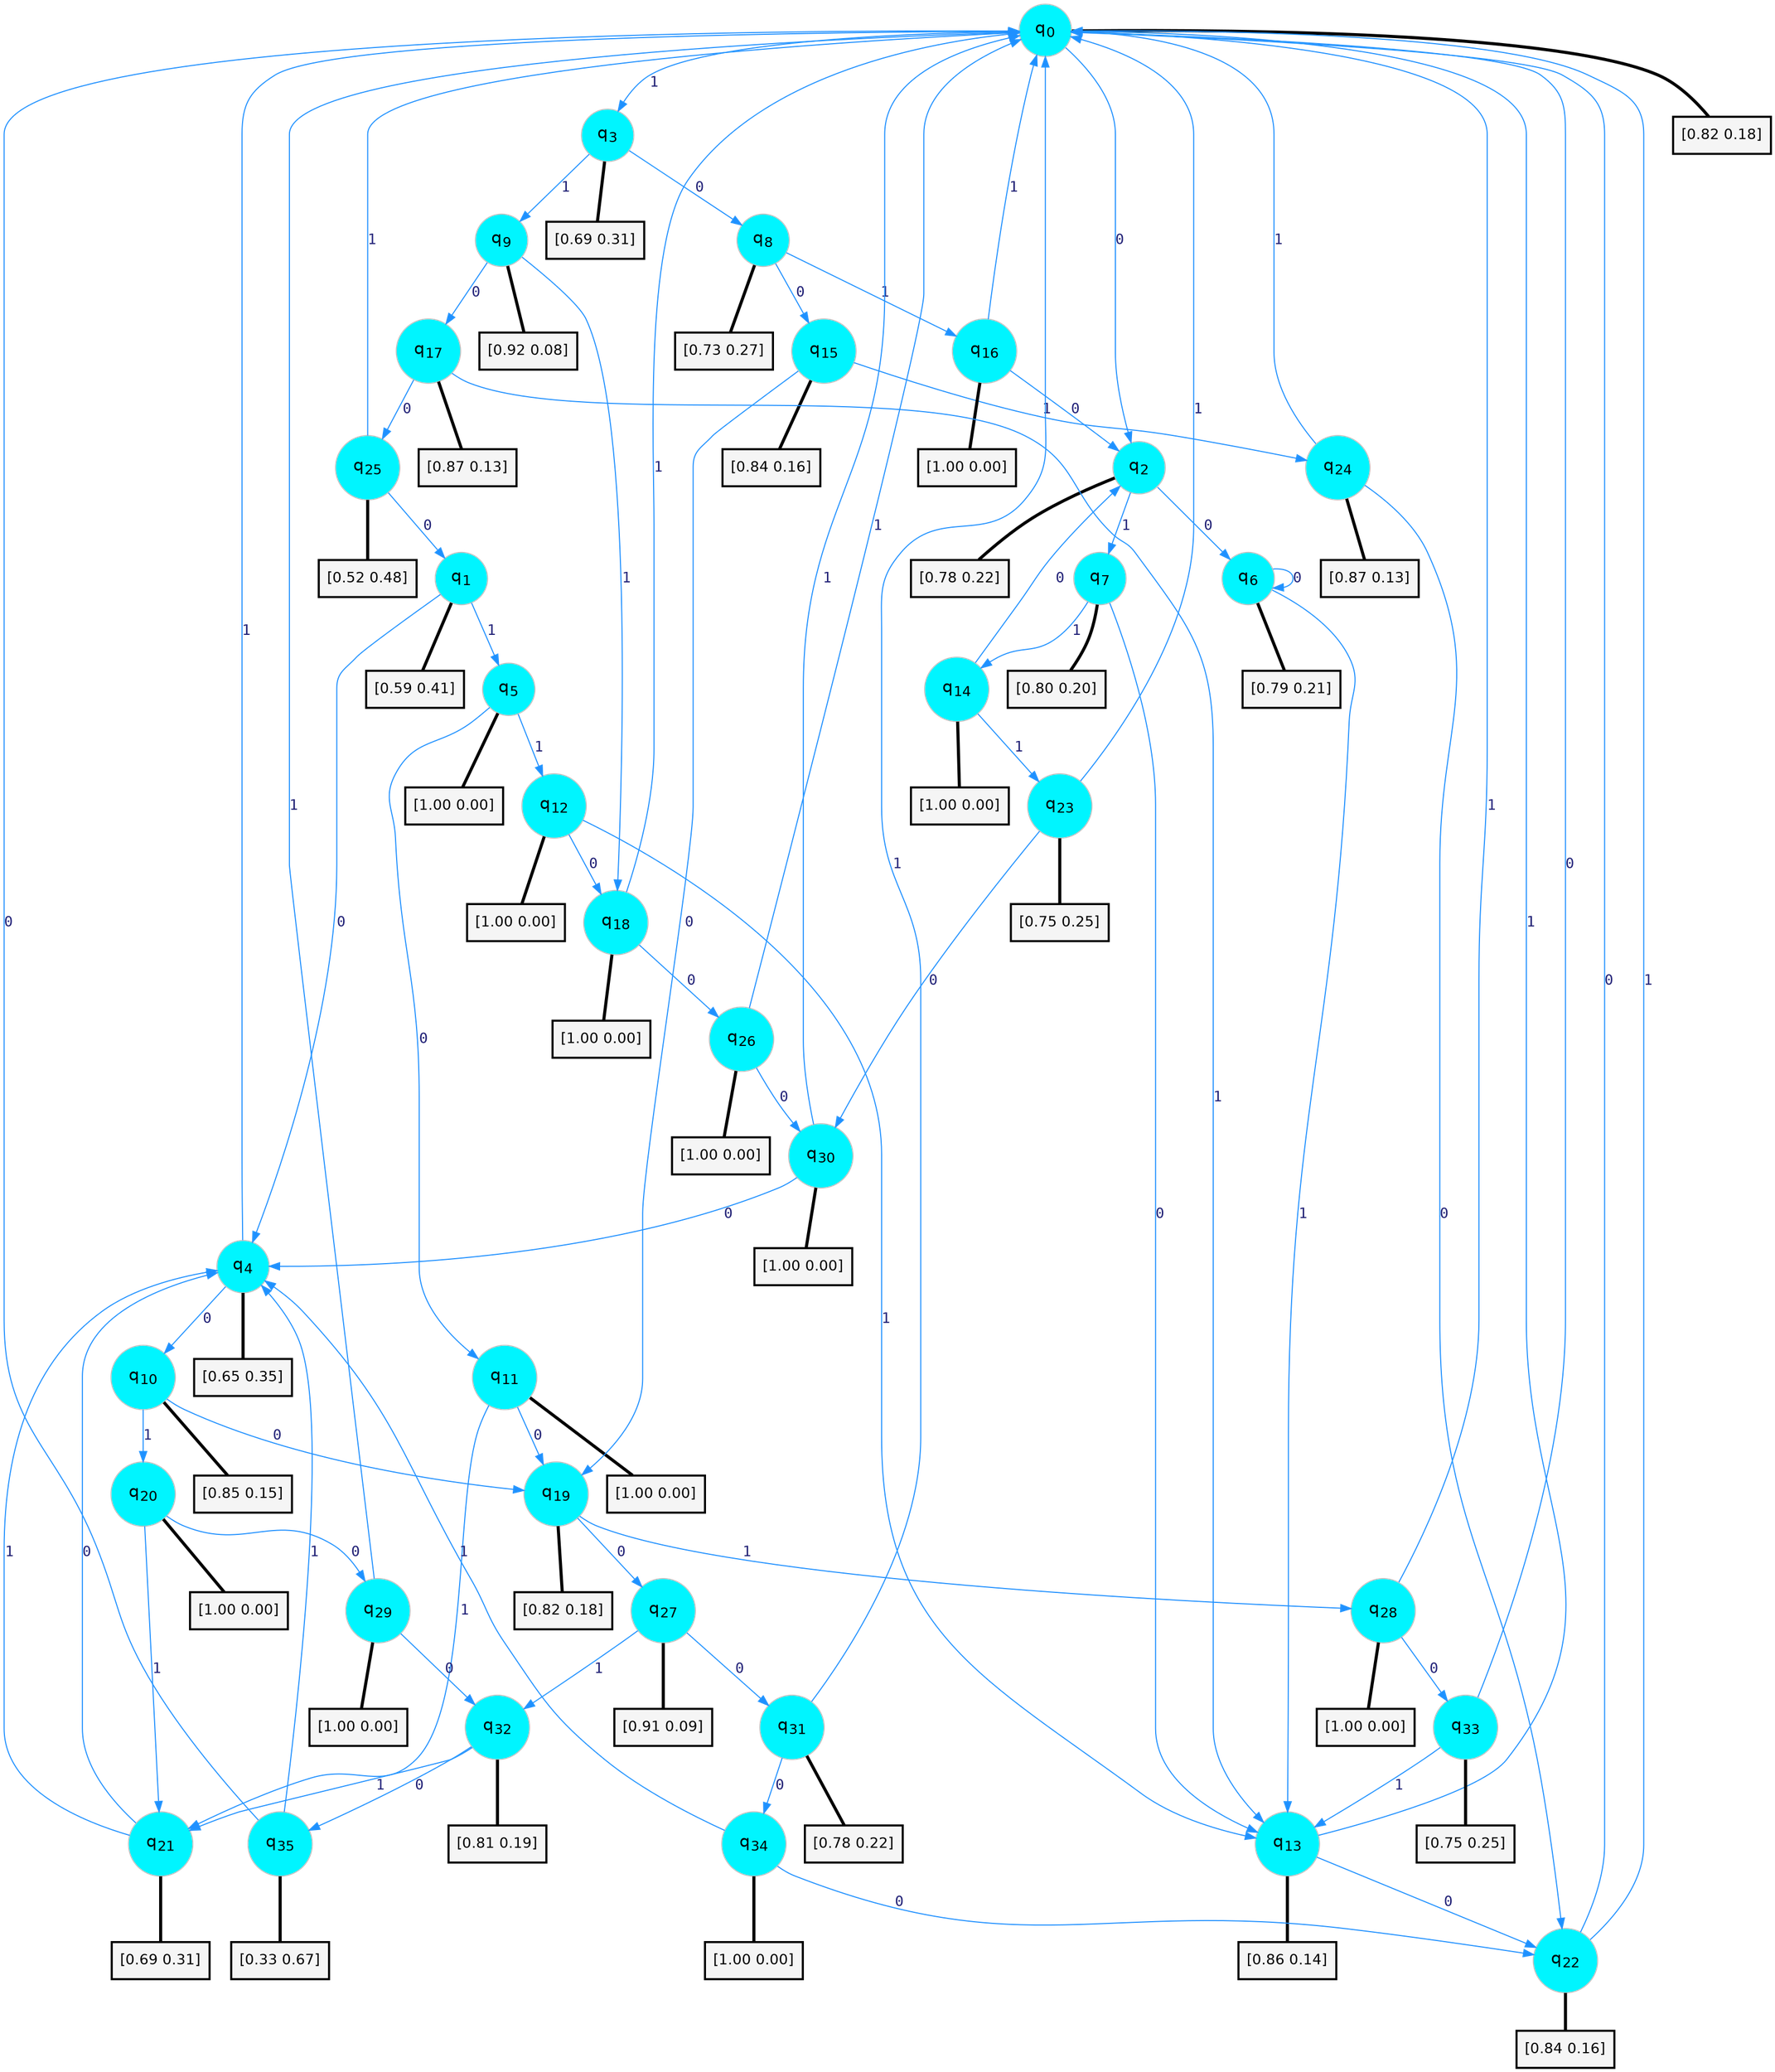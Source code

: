 digraph G {
graph [
bgcolor=transparent, dpi=300, rankdir=TD, size="40,25"];
node [
color=gray, fillcolor=turquoise1, fontcolor=black, fontname=Helvetica, fontsize=16, fontweight=bold, shape=circle, style=filled];
edge [
arrowsize=1, color=dodgerblue1, fontcolor=midnightblue, fontname=courier, fontweight=bold, penwidth=1, style=solid, weight=20];
0[label=<q<SUB>0</SUB>>];
1[label=<q<SUB>1</SUB>>];
2[label=<q<SUB>2</SUB>>];
3[label=<q<SUB>3</SUB>>];
4[label=<q<SUB>4</SUB>>];
5[label=<q<SUB>5</SUB>>];
6[label=<q<SUB>6</SUB>>];
7[label=<q<SUB>7</SUB>>];
8[label=<q<SUB>8</SUB>>];
9[label=<q<SUB>9</SUB>>];
10[label=<q<SUB>10</SUB>>];
11[label=<q<SUB>11</SUB>>];
12[label=<q<SUB>12</SUB>>];
13[label=<q<SUB>13</SUB>>];
14[label=<q<SUB>14</SUB>>];
15[label=<q<SUB>15</SUB>>];
16[label=<q<SUB>16</SUB>>];
17[label=<q<SUB>17</SUB>>];
18[label=<q<SUB>18</SUB>>];
19[label=<q<SUB>19</SUB>>];
20[label=<q<SUB>20</SUB>>];
21[label=<q<SUB>21</SUB>>];
22[label=<q<SUB>22</SUB>>];
23[label=<q<SUB>23</SUB>>];
24[label=<q<SUB>24</SUB>>];
25[label=<q<SUB>25</SUB>>];
26[label=<q<SUB>26</SUB>>];
27[label=<q<SUB>27</SUB>>];
28[label=<q<SUB>28</SUB>>];
29[label=<q<SUB>29</SUB>>];
30[label=<q<SUB>30</SUB>>];
31[label=<q<SUB>31</SUB>>];
32[label=<q<SUB>32</SUB>>];
33[label=<q<SUB>33</SUB>>];
34[label=<q<SUB>34</SUB>>];
35[label=<q<SUB>35</SUB>>];
36[label="[0.82 0.18]", shape=box,fontcolor=black, fontname=Helvetica, fontsize=14, penwidth=2, fillcolor=whitesmoke,color=black];
37[label="[0.59 0.41]", shape=box,fontcolor=black, fontname=Helvetica, fontsize=14, penwidth=2, fillcolor=whitesmoke,color=black];
38[label="[0.78 0.22]", shape=box,fontcolor=black, fontname=Helvetica, fontsize=14, penwidth=2, fillcolor=whitesmoke,color=black];
39[label="[0.69 0.31]", shape=box,fontcolor=black, fontname=Helvetica, fontsize=14, penwidth=2, fillcolor=whitesmoke,color=black];
40[label="[0.65 0.35]", shape=box,fontcolor=black, fontname=Helvetica, fontsize=14, penwidth=2, fillcolor=whitesmoke,color=black];
41[label="[1.00 0.00]", shape=box,fontcolor=black, fontname=Helvetica, fontsize=14, penwidth=2, fillcolor=whitesmoke,color=black];
42[label="[0.79 0.21]", shape=box,fontcolor=black, fontname=Helvetica, fontsize=14, penwidth=2, fillcolor=whitesmoke,color=black];
43[label="[0.80 0.20]", shape=box,fontcolor=black, fontname=Helvetica, fontsize=14, penwidth=2, fillcolor=whitesmoke,color=black];
44[label="[0.73 0.27]", shape=box,fontcolor=black, fontname=Helvetica, fontsize=14, penwidth=2, fillcolor=whitesmoke,color=black];
45[label="[0.92 0.08]", shape=box,fontcolor=black, fontname=Helvetica, fontsize=14, penwidth=2, fillcolor=whitesmoke,color=black];
46[label="[0.85 0.15]", shape=box,fontcolor=black, fontname=Helvetica, fontsize=14, penwidth=2, fillcolor=whitesmoke,color=black];
47[label="[1.00 0.00]", shape=box,fontcolor=black, fontname=Helvetica, fontsize=14, penwidth=2, fillcolor=whitesmoke,color=black];
48[label="[1.00 0.00]", shape=box,fontcolor=black, fontname=Helvetica, fontsize=14, penwidth=2, fillcolor=whitesmoke,color=black];
49[label="[0.86 0.14]", shape=box,fontcolor=black, fontname=Helvetica, fontsize=14, penwidth=2, fillcolor=whitesmoke,color=black];
50[label="[1.00 0.00]", shape=box,fontcolor=black, fontname=Helvetica, fontsize=14, penwidth=2, fillcolor=whitesmoke,color=black];
51[label="[0.84 0.16]", shape=box,fontcolor=black, fontname=Helvetica, fontsize=14, penwidth=2, fillcolor=whitesmoke,color=black];
52[label="[1.00 0.00]", shape=box,fontcolor=black, fontname=Helvetica, fontsize=14, penwidth=2, fillcolor=whitesmoke,color=black];
53[label="[0.87 0.13]", shape=box,fontcolor=black, fontname=Helvetica, fontsize=14, penwidth=2, fillcolor=whitesmoke,color=black];
54[label="[1.00 0.00]", shape=box,fontcolor=black, fontname=Helvetica, fontsize=14, penwidth=2, fillcolor=whitesmoke,color=black];
55[label="[0.82 0.18]", shape=box,fontcolor=black, fontname=Helvetica, fontsize=14, penwidth=2, fillcolor=whitesmoke,color=black];
56[label="[1.00 0.00]", shape=box,fontcolor=black, fontname=Helvetica, fontsize=14, penwidth=2, fillcolor=whitesmoke,color=black];
57[label="[0.69 0.31]", shape=box,fontcolor=black, fontname=Helvetica, fontsize=14, penwidth=2, fillcolor=whitesmoke,color=black];
58[label="[0.84 0.16]", shape=box,fontcolor=black, fontname=Helvetica, fontsize=14, penwidth=2, fillcolor=whitesmoke,color=black];
59[label="[0.75 0.25]", shape=box,fontcolor=black, fontname=Helvetica, fontsize=14, penwidth=2, fillcolor=whitesmoke,color=black];
60[label="[0.87 0.13]", shape=box,fontcolor=black, fontname=Helvetica, fontsize=14, penwidth=2, fillcolor=whitesmoke,color=black];
61[label="[0.52 0.48]", shape=box,fontcolor=black, fontname=Helvetica, fontsize=14, penwidth=2, fillcolor=whitesmoke,color=black];
62[label="[1.00 0.00]", shape=box,fontcolor=black, fontname=Helvetica, fontsize=14, penwidth=2, fillcolor=whitesmoke,color=black];
63[label="[0.91 0.09]", shape=box,fontcolor=black, fontname=Helvetica, fontsize=14, penwidth=2, fillcolor=whitesmoke,color=black];
64[label="[1.00 0.00]", shape=box,fontcolor=black, fontname=Helvetica, fontsize=14, penwidth=2, fillcolor=whitesmoke,color=black];
65[label="[1.00 0.00]", shape=box,fontcolor=black, fontname=Helvetica, fontsize=14, penwidth=2, fillcolor=whitesmoke,color=black];
66[label="[1.00 0.00]", shape=box,fontcolor=black, fontname=Helvetica, fontsize=14, penwidth=2, fillcolor=whitesmoke,color=black];
67[label="[0.78 0.22]", shape=box,fontcolor=black, fontname=Helvetica, fontsize=14, penwidth=2, fillcolor=whitesmoke,color=black];
68[label="[0.81 0.19]", shape=box,fontcolor=black, fontname=Helvetica, fontsize=14, penwidth=2, fillcolor=whitesmoke,color=black];
69[label="[0.75 0.25]", shape=box,fontcolor=black, fontname=Helvetica, fontsize=14, penwidth=2, fillcolor=whitesmoke,color=black];
70[label="[1.00 0.00]", shape=box,fontcolor=black, fontname=Helvetica, fontsize=14, penwidth=2, fillcolor=whitesmoke,color=black];
71[label="[0.33 0.67]", shape=box,fontcolor=black, fontname=Helvetica, fontsize=14, penwidth=2, fillcolor=whitesmoke,color=black];
0->2 [label=0];
0->3 [label=1];
0->36 [arrowhead=none, penwidth=3,color=black];
1->4 [label=0];
1->5 [label=1];
1->37 [arrowhead=none, penwidth=3,color=black];
2->6 [label=0];
2->7 [label=1];
2->38 [arrowhead=none, penwidth=3,color=black];
3->8 [label=0];
3->9 [label=1];
3->39 [arrowhead=none, penwidth=3,color=black];
4->10 [label=0];
4->0 [label=1];
4->40 [arrowhead=none, penwidth=3,color=black];
5->11 [label=0];
5->12 [label=1];
5->41 [arrowhead=none, penwidth=3,color=black];
6->6 [label=0];
6->13 [label=1];
6->42 [arrowhead=none, penwidth=3,color=black];
7->13 [label=0];
7->14 [label=1];
7->43 [arrowhead=none, penwidth=3,color=black];
8->15 [label=0];
8->16 [label=1];
8->44 [arrowhead=none, penwidth=3,color=black];
9->17 [label=0];
9->18 [label=1];
9->45 [arrowhead=none, penwidth=3,color=black];
10->19 [label=0];
10->20 [label=1];
10->46 [arrowhead=none, penwidth=3,color=black];
11->19 [label=0];
11->21 [label=1];
11->47 [arrowhead=none, penwidth=3,color=black];
12->18 [label=0];
12->13 [label=1];
12->48 [arrowhead=none, penwidth=3,color=black];
13->22 [label=0];
13->0 [label=1];
13->49 [arrowhead=none, penwidth=3,color=black];
14->2 [label=0];
14->23 [label=1];
14->50 [arrowhead=none, penwidth=3,color=black];
15->19 [label=0];
15->24 [label=1];
15->51 [arrowhead=none, penwidth=3,color=black];
16->2 [label=0];
16->0 [label=1];
16->52 [arrowhead=none, penwidth=3,color=black];
17->25 [label=0];
17->13 [label=1];
17->53 [arrowhead=none, penwidth=3,color=black];
18->26 [label=0];
18->0 [label=1];
18->54 [arrowhead=none, penwidth=3,color=black];
19->27 [label=0];
19->28 [label=1];
19->55 [arrowhead=none, penwidth=3,color=black];
20->29 [label=0];
20->21 [label=1];
20->56 [arrowhead=none, penwidth=3,color=black];
21->4 [label=0];
21->4 [label=1];
21->57 [arrowhead=none, penwidth=3,color=black];
22->0 [label=0];
22->0 [label=1];
22->58 [arrowhead=none, penwidth=3,color=black];
23->30 [label=0];
23->0 [label=1];
23->59 [arrowhead=none, penwidth=3,color=black];
24->22 [label=0];
24->0 [label=1];
24->60 [arrowhead=none, penwidth=3,color=black];
25->1 [label=0];
25->0 [label=1];
25->61 [arrowhead=none, penwidth=3,color=black];
26->30 [label=0];
26->0 [label=1];
26->62 [arrowhead=none, penwidth=3,color=black];
27->31 [label=0];
27->32 [label=1];
27->63 [arrowhead=none, penwidth=3,color=black];
28->33 [label=0];
28->0 [label=1];
28->64 [arrowhead=none, penwidth=3,color=black];
29->32 [label=0];
29->0 [label=1];
29->65 [arrowhead=none, penwidth=3,color=black];
30->4 [label=0];
30->0 [label=1];
30->66 [arrowhead=none, penwidth=3,color=black];
31->34 [label=0];
31->0 [label=1];
31->67 [arrowhead=none, penwidth=3,color=black];
32->35 [label=0];
32->21 [label=1];
32->68 [arrowhead=none, penwidth=3,color=black];
33->0 [label=0];
33->13 [label=1];
33->69 [arrowhead=none, penwidth=3,color=black];
34->22 [label=0];
34->4 [label=1];
34->70 [arrowhead=none, penwidth=3,color=black];
35->0 [label=0];
35->4 [label=1];
35->71 [arrowhead=none, penwidth=3,color=black];
}
